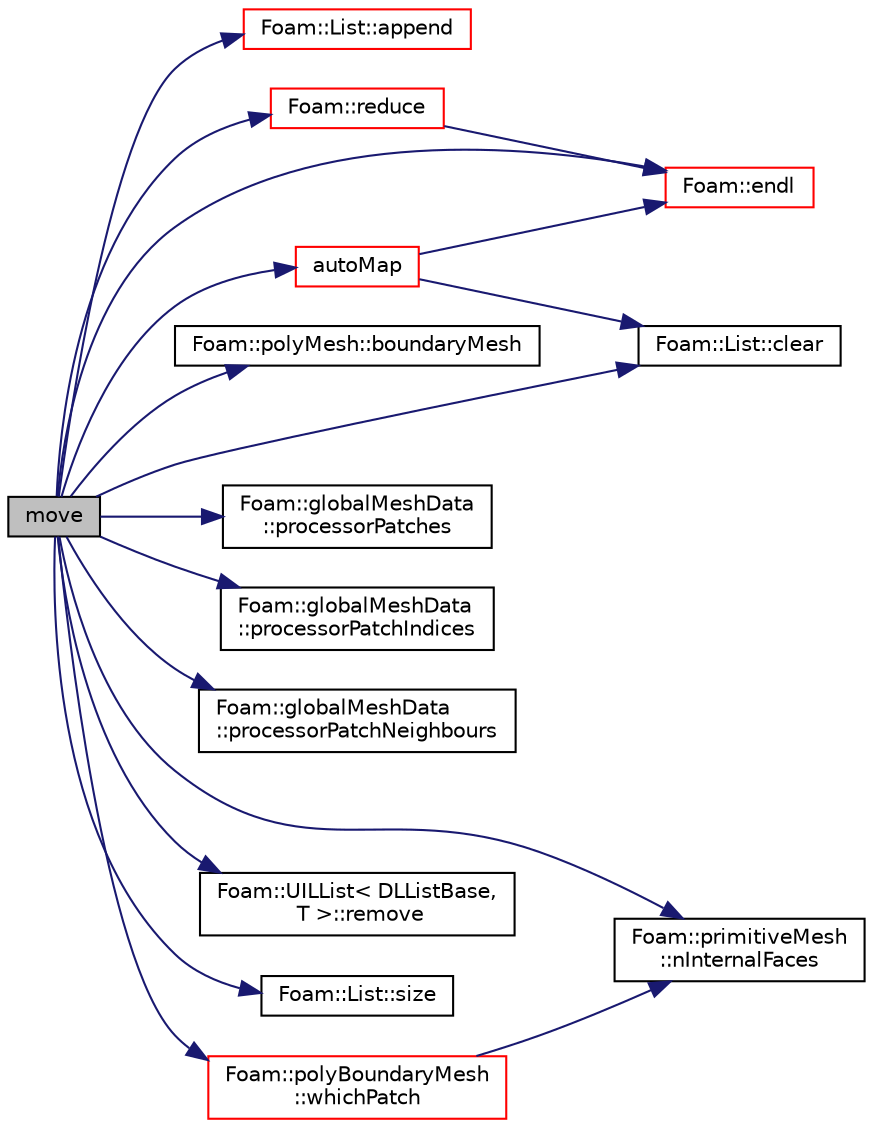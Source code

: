 digraph "move"
{
  bgcolor="transparent";
  edge [fontname="Helvetica",fontsize="10",labelfontname="Helvetica",labelfontsize="10"];
  node [fontname="Helvetica",fontsize="10",shape=record];
  rankdir="LR";
  Node1 [label="move",height=0.2,width=0.4,color="black", fillcolor="grey75", style="filled", fontcolor="black"];
  Node1 -> Node2 [color="midnightblue",fontsize="10",style="solid",fontname="Helvetica"];
  Node2 [label="Foam::List::append",height=0.2,width=0.4,color="red",URL="$a01366.html#a399dd2bf0d9a32016717dc90126f016b",tooltip="Append an element at the end of the list. "];
  Node1 -> Node3 [color="midnightblue",fontsize="10",style="solid",fontname="Helvetica"];
  Node3 [label="autoMap",height=0.2,width=0.4,color="red",URL="$a00280.html#a57b4e19b916ac2250c5d4b4f259a9f99",tooltip="Remap the cells of particles corresponding to the. "];
  Node3 -> Node4 [color="midnightblue",fontsize="10",style="solid",fontname="Helvetica"];
  Node4 [label="Foam::endl",height=0.2,width=0.4,color="red",URL="$a10758.html#a2db8fe02a0d3909e9351bb4275b23ce4",tooltip="Add newline and flush stream. "];
  Node3 -> Node5 [color="midnightblue",fontsize="10",style="solid",fontname="Helvetica"];
  Node5 [label="Foam::List::clear",height=0.2,width=0.4,color="black",URL="$a01366.html#ac8bb3912a3ce86b15842e79d0b421204",tooltip="Clear the list, i.e. set size to zero. "];
  Node1 -> Node6 [color="midnightblue",fontsize="10",style="solid",fontname="Helvetica"];
  Node6 [label="Foam::polyMesh::boundaryMesh",height=0.2,width=0.4,color="black",URL="$a01921.html#a6b7f5ba89250dbd7a1c6c7860ab60fe3",tooltip="Return boundary mesh. "];
  Node1 -> Node5 [color="midnightblue",fontsize="10",style="solid",fontname="Helvetica"];
  Node1 -> Node4 [color="midnightblue",fontsize="10",style="solid",fontname="Helvetica"];
  Node1 -> Node7 [color="midnightblue",fontsize="10",style="solid",fontname="Helvetica"];
  Node7 [label="Foam::primitiveMesh\l::nInternalFaces",height=0.2,width=0.4,color="black",URL="$a01973.html#aa1eec60bd258a70018b8ffda0dced7bb"];
  Node1 -> Node8 [color="midnightblue",fontsize="10",style="solid",fontname="Helvetica"];
  Node8 [label="Foam::globalMeshData\l::processorPatches",height=0.2,width=0.4,color="black",URL="$a00935.html#a798da454f8757a84dcc3d61ebc83d87c",tooltip="Return list of processor patch labels. "];
  Node1 -> Node9 [color="midnightblue",fontsize="10",style="solid",fontname="Helvetica"];
  Node9 [label="Foam::globalMeshData\l::processorPatchIndices",height=0.2,width=0.4,color="black",URL="$a00935.html#a8e836f62b24bed56df3ac82cfd657383",tooltip="Return list of indices into processorPatches_ for each patch. "];
  Node1 -> Node10 [color="midnightblue",fontsize="10",style="solid",fontname="Helvetica"];
  Node10 [label="Foam::globalMeshData\l::processorPatchNeighbours",height=0.2,width=0.4,color="black",URL="$a00935.html#ab742ddd1bf50a9eeb3ff54cec2915237",tooltip="Return processorPatchIndices of the neighbours. "];
  Node1 -> Node11 [color="midnightblue",fontsize="10",style="solid",fontname="Helvetica"];
  Node11 [label="Foam::reduce",height=0.2,width=0.4,color="red",URL="$a10758.html#a7ffd6af4acc2eb9ba72ee296b5ecda23"];
  Node11 -> Node4 [color="midnightblue",fontsize="10",style="solid",fontname="Helvetica"];
  Node1 -> Node12 [color="midnightblue",fontsize="10",style="solid",fontname="Helvetica"];
  Node12 [label="Foam::UILList\< DLListBase,\l T \>::remove",height=0.2,width=0.4,color="black",URL="$a02746.html#ab57d71e44e9c9642fe901f1b761e827f",tooltip="Remove and return element. "];
  Node1 -> Node13 [color="midnightblue",fontsize="10",style="solid",fontname="Helvetica"];
  Node13 [label="Foam::List::size",height=0.2,width=0.4,color="black",URL="$a01366.html#a8a5f6fa29bd4b500caf186f60245b384",tooltip="Override size to be inconsistent with allocated storage. "];
  Node1 -> Node14 [color="midnightblue",fontsize="10",style="solid",fontname="Helvetica"];
  Node14 [label="Foam::polyBoundaryMesh\l::whichPatch",height=0.2,width=0.4,color="red",URL="$a01915.html#a6d7e875689c6272231ad4b60139b7324",tooltip="Return patch index for a given face label. "];
  Node14 -> Node7 [color="midnightblue",fontsize="10",style="solid",fontname="Helvetica"];
}
